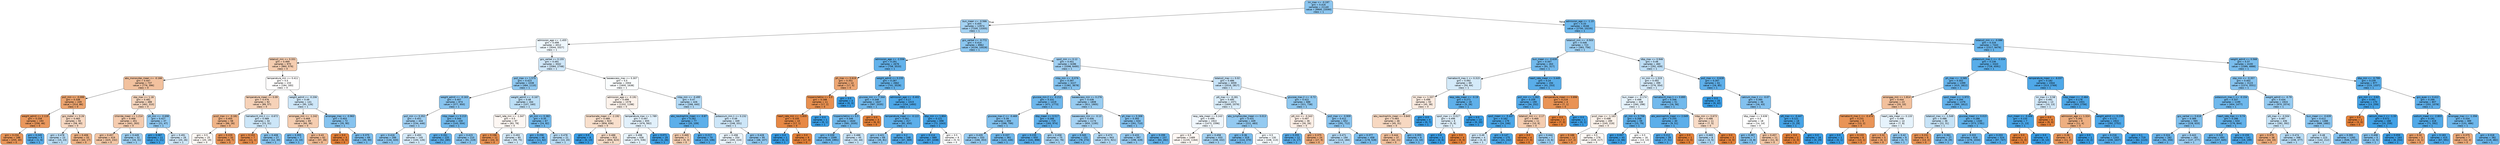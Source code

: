 digraph Tree {
node [shape=box, style="filled, rounded", color="black", fontname="helvetica"] ;
edge [fontname="helvetica"] ;
0 [label="inr_max <= -0.197\ngini = 0.416\nsamples = 21140\nvalue = [9900, 23590]\nclass = 1", fillcolor="#8cc6f0"] ;
1 [label="bun_mean <= -0.566\ngini = 0.455\nsamples = 12974\nvalue = [7200, 13355]\nclass = 1", fillcolor="#a4d2f3"] ;
0 -> 1 [labeldistance=2.5, labelangle=45, headlabel="True"] ;
2 [label="admission_age <= -1.455\ngini = 0.499\nsamples = 4012\nvalue = [3044, 3327]\nclass = 1", fillcolor="#eef7fd"] ;
1 -> 2 ;
3 [label="totalco2_min <= 0.331\ngini = 0.469\nsamples = 970\nvalue = [960, 579]\nclass = 0", fillcolor="#f5cdb0"] ;
2 -> 3 ;
4 [label="abs_monocytes_mean <= -0.166\ngini = 0.447\nsamples = 737\nvalue = [776, 396]\nclass = 0", fillcolor="#f2c19e"] ;
3 -> 4 ;
5 [label="po2_min <= -0.099\ngini = 0.338\nsamples = 249\nvalue = [314, 86]\nclass = 0", fillcolor="#eca46f"] ;
4 -> 5 ;
6 [label="weight_admit <= 2.119\ngini = 0.258\nsamples = 193\nvalue = [256, 46]\nclass = 0", fillcolor="#ea985d"] ;
5 -> 6 ;
7 [label="gini = 0.234\nsamples = 188\nvalue = [255, 40]\nclass = 0", fillcolor="#e99558"] ;
6 -> 7 ;
8 [label="gini = 0.245\nsamples = 5\nvalue = [1, 6]\nclass = 1", fillcolor="#5aade9"] ;
6 -> 8 ;
9 [label="gcs_motor <= 0.26\ngini = 0.483\nsamples = 56\nvalue = [58, 40]\nclass = 0", fillcolor="#f7d8c2"] ;
5 -> 9 ;
10 [label="gini = 0.478\nsamples = 23\nvalue = [15, 23]\nclass = 1", fillcolor="#baddf6"] ;
9 -> 10 ;
11 [label="gini = 0.406\nsamples = 33\nvalue = [43, 17]\nclass = 0", fillcolor="#efb387"] ;
9 -> 11 ;
12 [label="sbp_max <= 1.18\ngini = 0.481\nsamples = 488\nvalue = [462, 310]\nclass = 0", fillcolor="#f6d6be"] ;
4 -> 12 ;
13 [label="chloride_mean <= 1.214\ngini = 0.468\nsamples = 451\nvalue = [441, 263]\nclass = 0", fillcolor="#f5ccaf"] ;
12 -> 13 ;
14 [label="gini = 0.457\nsamples = 419\nvalue = [425, 232]\nclass = 0", fillcolor="#f3c6a5"] ;
13 -> 14 ;
15 [label="gini = 0.449\nsamples = 32\nvalue = [16, 31]\nclass = 1", fillcolor="#9fd0f2"] ;
13 -> 15 ;
16 [label="ph_min <= -0.698\ngini = 0.427\nsamples = 37\nvalue = [21, 47]\nclass = 1", fillcolor="#91c9f1"] ;
12 -> 16 ;
17 [label="gini = 0.087\nsamples = 11\nvalue = [1, 21]\nclass = 1", fillcolor="#42a2e6"] ;
16 -> 17 ;
18 [label="gini = 0.491\nsamples = 26\nvalue = [20, 26]\nclass = 1", fillcolor="#d1e8f9"] ;
16 -> 18 ;
19 [label="temperature_min <= 0.411\ngini = 0.5\nsamples = 233\nvalue = [184, 183]\nclass = 0", fillcolor="#fffefe"] ;
3 -> 19 ;
20 [label="temperature_mean <= 0.09\ngini = 0.476\nsamples = 92\nvalue = [89, 57]\nclass = 0", fillcolor="#f6d2b8"] ;
19 -> 20 ;
21 [label="pco2_max <= -0.181\ngini = 0.405\nsamples = 58\nvalue = [66, 26]\nclass = 0", fillcolor="#efb387"] ;
20 -> 21 ;
22 [label="gini = 0.5\nsamples = 25\nvalue = [20, 19]\nclass = 0", fillcolor="#fef9f5"] ;
21 -> 22 ;
23 [label="gini = 0.229\nsamples = 33\nvalue = [46, 7]\nclass = 0", fillcolor="#e99457"] ;
21 -> 23 ;
24 [label="hematocrit_min.1 <= -0.672\ngini = 0.489\nsamples = 34\nvalue = [23, 31]\nclass = 1", fillcolor="#cce6f8"] ;
20 -> 24 ;
25 [label="gini = 0.153\nsamples = 7\nvalue = [11, 1]\nclass = 0", fillcolor="#e78c4b"] ;
24 -> 25 ;
26 [label="gini = 0.408\nsamples = 27\nvalue = [12, 30]\nclass = 1", fillcolor="#88c4ef"] ;
24 -> 26 ;
27 [label="weight_admit <= -0.206\ngini = 0.49\nsamples = 141\nvalue = [95, 126]\nclass = 1", fillcolor="#cee7f9"] ;
19 -> 27 ;
28 [label="aniongap_min <= -1.242\ngini = 0.469\nsamples = 69\nvalue = [60, 36]\nclass = 0", fillcolor="#f5cdb0"] ;
27 -> 28 ;
29 [label="gini = 0.355\nsamples = 7\nvalue = [3, 10]\nclass = 1", fillcolor="#74baed"] ;
28 -> 29 ;
30 [label="gini = 0.43\nsamples = 62\nvalue = [57, 26]\nclass = 0", fillcolor="#f1ba93"] ;
28 -> 30 ;
31 [label="aniongap_max <= -0.963\ngini = 0.403\nsamples = 72\nvalue = [35, 90]\nclass = 1", fillcolor="#86c3ef"] ;
27 -> 31 ;
32 [label="gini = 0.0\nsamples = 3\nvalue = [5, 0]\nclass = 0", fillcolor="#e58139"] ;
31 -> 32 ;
33 [label="gini = 0.375\nsamples = 69\nvalue = [30, 90]\nclass = 1", fillcolor="#7bbeee"] ;
31 -> 33 ;
34 [label="gcs_verbal <= 0.155\ngini = 0.491\nsamples = 3042\nvalue = [2084, 2748]\nclass = 1", fillcolor="#cfe7f9"] ;
2 -> 34 ;
35 [label="po2_max <= 1.575\ngini = 0.423\nsamples = 1038\nvalue = [484, 1110]\nclass = 1", fillcolor="#8fc8f0"] ;
34 -> 35 ;
36 [label="weight_admit <= -0.163\ngini = 0.407\nsamples = 874\nvalue = [377, 950]\nclass = 1", fillcolor="#88c4ef"] ;
35 -> 36 ;
37 [label="po2_min <= 0.352\ngini = 0.451\nsamples = 444\nvalue = [234, 446]\nclass = 1", fillcolor="#a1d0f3"] ;
36 -> 37 ;
38 [label="gini = 0.416\nsamples = 299\nvalue = [134, 320]\nclass = 1", fillcolor="#8cc6f0"] ;
37 -> 38 ;
39 [label="gini = 0.493\nsamples = 145\nvalue = [100, 126]\nclass = 1", fillcolor="#d6ebfa"] ;
37 -> 39 ;
40 [label="mbp_mean <= 0.215\ngini = 0.344\nsamples = 430\nvalue = [143, 504]\nclass = 1", fillcolor="#71b9ec"] ;
36 -> 40 ;
41 [label="gini = 0.261\nsamples = 220\nvalue = [52, 285]\nclass = 1", fillcolor="#5dafea"] ;
40 -> 41 ;
42 [label="gini = 0.415\nsamples = 210\nvalue = [91, 219]\nclass = 1", fillcolor="#8bc6f0"] ;
40 -> 42 ;
43 [label="weight_admit <= -0.167\ngini = 0.48\nsamples = 164\nvalue = [107, 160]\nclass = 1", fillcolor="#bddff6"] ;
35 -> 43 ;
44 [label="heart_rate_min <= -1.047\ngini = 0.5\nsamples = 97\nvalue = [83, 78]\nclass = 0", fillcolor="#fdf7f3"] ;
43 -> 44 ;
45 [label="gini = 0.198\nsamples = 12\nvalue = [24, 3]\nclass = 0", fillcolor="#e89152"] ;
44 -> 45 ;
46 [label="gini = 0.493\nsamples = 85\nvalue = [59, 75]\nclass = 1", fillcolor="#d5eaf9"] ;
44 -> 46 ;
47 [label="ph_min <= 0.382\ngini = 0.35\nsamples = 67\nvalue = [24, 82]\nclass = 1", fillcolor="#73baed"] ;
43 -> 47 ;
48 [label="gini = 0.256\nsamples = 46\nvalue = [11, 62]\nclass = 1", fillcolor="#5caeea"] ;
47 -> 48 ;
49 [label="gini = 0.478\nsamples = 21\nvalue = [13, 20]\nclass = 1", fillcolor="#baddf6"] ;
47 -> 49 ;
50 [label="baseexcess_max <= 0.307\ngini = 0.5\nsamples = 2004\nvalue = [1600, 1638]\nclass = 1", fillcolor="#fafdfe"] ;
34 -> 50 ;
51 [label="admission_age <= -0.191\ngini = 0.499\nsamples = 1578\nvalue = [1332, 1198]\nclass = 0", fillcolor="#fcf2eb"] ;
50 -> 51 ;
52 [label="bicarbonate_mean <= -2.192\ngini = 0.489\nsamples = 923\nvalue = [856, 636]\nclass = 0", fillcolor="#f8dfcc"] ;
51 -> 52 ;
53 [label="gini = 0.0\nsamples = 8\nvalue = [0, 13]\nclass = 1", fillcolor="#399de5"] ;
52 -> 53 ;
54 [label="gini = 0.488\nsamples = 915\nvalue = [856, 623]\nclass = 0", fillcolor="#f8ddc9"] ;
52 -> 54 ;
55 [label="temperature_max <= 1.789\ngini = 0.497\nsamples = 655\nvalue = [476, 562]\nclass = 1", fillcolor="#e1f0fb"] ;
51 -> 55 ;
56 [label="gini = 0.498\nsamples = 636\nvalue = [475, 536]\nclass = 1", fillcolor="#e8f4fc"] ;
55 -> 56 ;
57 [label="gini = 0.071\nsamples = 19\nvalue = [1, 26]\nclass = 1", fillcolor="#41a1e6"] ;
55 -> 57 ;
58 [label="mbp_min <= -0.495\ngini = 0.47\nsamples = 426\nvalue = [268, 440]\nclass = 1", fillcolor="#b2d9f5"] ;
50 -> 58 ;
59 [label="abs_neutrophils_mean <= -0.87\ngini = 0.262\nsamples = 77\nvalue = [20, 109]\nclass = 1", fillcolor="#5dafea"] ;
58 -> 59 ;
60 [label="gini = 0.469\nsamples = 7\nvalue = [5, 3]\nclass = 0", fillcolor="#f5cdb0"] ;
59 -> 60 ;
61 [label="gini = 0.217\nsamples = 70\nvalue = [15, 106]\nclass = 1", fillcolor="#55abe9"] ;
59 -> 61 ;
62 [label="potassium_min.1 <= 0.232\ngini = 0.49\nsamples = 349\nvalue = [248, 331]\nclass = 1", fillcolor="#cde6f8"] ;
58 -> 62 ;
63 [label="gini = 0.498\nsamples = 254\nvalue = [200, 224]\nclass = 1", fillcolor="#eaf4fc"] ;
62 -> 63 ;
64 [label="gini = 0.428\nsamples = 95\nvalue = [48, 107]\nclass = 1", fillcolor="#92c9f1"] ;
62 -> 64 ;
65 [label="gcs_verbal <= -0.772\ngini = 0.414\nsamples = 8962\nvalue = [4156, 10028]\nclass = 1", fillcolor="#8bc6f0"] ;
1 -> 65 ;
66 [label="admission_age <= -2.556\ngini = 0.291\nsamples = 2676\nvalue = [758, 3533]\nclass = 1", fillcolor="#63b2eb"] ;
65 -> 66 ;
67 [label="ph_max <= 0.619\ngini = 0.351\nsamples = 14\nvalue = [17, 5]\nclass = 0", fillcolor="#eda673"] ;
66 -> 67 ;
68 [label="hispanic/latino <= 0.5\ngini = 0.188\nsamples = 11\nvalue = [17, 2]\nclass = 0", fillcolor="#e89050"] ;
67 -> 68 ;
69 [label="heart_rate_min <= -1.835\ngini = 0.105\nsamples = 10\nvalue = [17, 1]\nclass = 0", fillcolor="#e78845"] ;
68 -> 69 ;
70 [label="gini = 0.0\nsamples = 1\nvalue = [0, 1]\nclass = 1", fillcolor="#399de5"] ;
69 -> 70 ;
71 [label="gini = 0.0\nsamples = 9\nvalue = [17, 0]\nclass = 0", fillcolor="#e58139"] ;
69 -> 71 ;
72 [label="gini = 0.0\nsamples = 1\nvalue = [0, 1]\nclass = 1", fillcolor="#399de5"] ;
68 -> 72 ;
73 [label="gini = 0.0\nsamples = 3\nvalue = [0, 3]\nclass = 1", fillcolor="#399de5"] ;
67 -> 73 ;
74 [label="weight_admit <= 0.235\ngini = 0.287\nsamples = 2662\nvalue = [741, 3528]\nclass = 1", fillcolor="#63b2ea"] ;
66 -> 74 ;
75 [label="glucose_min <= 7.344\ngini = 0.348\nsamples = 1647\nvalue = [587, 2035]\nclass = 1", fillcolor="#72b9ec"] ;
74 -> 75 ;
76 [label="hispanic/latino <= 0.5\ngini = 0.346\nsamples = 1644\nvalue = [581, 2035]\nclass = 1", fillcolor="#72b9ec"] ;
75 -> 76 ;
77 [label="gini = 0.339\nsamples = 1599\nvalue = [549, 1991]\nclass = 1", fillcolor="#70b8ec"] ;
76 -> 77 ;
78 [label="gini = 0.488\nsamples = 45\nvalue = [32, 44]\nclass = 1", fillcolor="#c9e4f8"] ;
76 -> 78 ;
79 [label="gini = 0.0\nsamples = 3\nvalue = [6, 0]\nclass = 0", fillcolor="#e58139"] ;
75 -> 79 ;
80 [label="admission_age <= -0.402\ngini = 0.17\nsamples = 1015\nvalue = [154, 1493]\nclass = 1", fillcolor="#4da7e8"] ;
74 -> 80 ;
81 [label="temperature_mean <= -0.122\ngini = 0.261\nsamples = 317\nvalue = [82, 450]\nclass = 1", fillcolor="#5dafea"] ;
80 -> 81 ;
82 [label="gini = 0.421\nsamples = 69\nvalue = [35, 81]\nclass = 1", fillcolor="#8fc7f0"] ;
81 -> 82 ;
83 [label="gini = 0.2\nsamples = 248\nvalue = [47, 369]\nclass = 1", fillcolor="#52a9e8"] ;
81 -> 83 ;
84 [label="dbp_min <= 1.804\ngini = 0.121\nsamples = 698\nvalue = [72, 1043]\nclass = 1", fillcolor="#47a4e7"] ;
80 -> 84 ;
85 [label="gini = 0.114\nsamples = 689\nvalue = [67, 1038]\nclass = 1", fillcolor="#46a3e7"] ;
84 -> 85 ;
86 [label="gini = 0.5\nsamples = 9\nvalue = [5, 5]\nclass = 0", fillcolor="#ffffff"] ;
84 -> 86 ;
87 [label="spo2_min <= 0.12\ngini = 0.451\nsamples = 6286\nvalue = [3398, 6495]\nclass = 1", fillcolor="#a1d0f3"] ;
65 -> 87 ;
88 [label="mbp_min <= -0.076\ngini = 0.397\nsamples = 3227\nvalue = [1382, 3678]\nclass = 1", fillcolor="#83c2ef"] ;
87 -> 88 ;
89 [label="glucose_min.2 <= -0.212\ngini = 0.332\nsamples = 1419\nvalue = [471, 1773]\nclass = 1", fillcolor="#6eb7ec"] ;
88 -> 89 ;
90 [label="glucose_max.2 <= -0.469\ngini = 0.39\nsamples = 694\nvalue = [288, 799]\nclass = 1", fillcolor="#80c0ee"] ;
89 -> 90 ;
91 [label="gini = 0.435\nsamples = 333\nvalue = [166, 353]\nclass = 1", fillcolor="#96cbf1"] ;
90 -> 91 ;
92 [label="gini = 0.337\nsamples = 361\nvalue = [122, 446]\nclass = 1", fillcolor="#6fb8ec"] ;
90 -> 92 ;
93 [label="dbp_mean <= 0.517\ngini = 0.266\nsamples = 725\nvalue = [183, 974]\nclass = 1", fillcolor="#5eafea"] ;
89 -> 93 ;
94 [label="gini = 0.235\nsamples = 650\nvalue = [141, 898]\nclass = 1", fillcolor="#58ace9"] ;
93 -> 94 ;
95 [label="gini = 0.458\nsamples = 75\nvalue = [42, 76]\nclass = 1", fillcolor="#a6d3f3"] ;
93 -> 95 ;
96 [label="baseexcess_min <= 0.276\ngini = 0.438\nsamples = 1808\nvalue = [911, 1905]\nclass = 1", fillcolor="#98ccf1"] ;
88 -> 96 ;
97 [label="baseexcess_min <= -0.13\ngini = 0.456\nsamples = 1174\nvalue = [650, 1195]\nclass = 1", fillcolor="#a5d2f3"] ;
96 -> 97 ;
98 [label="gini = 0.345\nsamples = 231\nvalue = [78, 274]\nclass = 1", fillcolor="#71b9ec"] ;
97 -> 98 ;
99 [label="gini = 0.473\nsamples = 943\nvalue = [572, 921]\nclass = 1", fillcolor="#b4daf5"] ;
97 -> 99 ;
100 [label="ph_max <= 0.308\ngini = 0.393\nsamples = 634\nvalue = [261, 710]\nclass = 1", fillcolor="#82c1ef"] ;
96 -> 100 ;
101 [label="gini = 0.433\nsamples = 397\nvalue = [198, 428]\nclass = 1", fillcolor="#95caf1"] ;
100 -> 101 ;
102 [label="gini = 0.299\nsamples = 237\nvalue = [63, 282]\nclass = 1", fillcolor="#65b3eb"] ;
100 -> 102 ;
103 [label="totalco2_max <= 0.02\ngini = 0.486\nsamples = 3059\nvalue = [2016, 2817]\nclass = 1", fillcolor="#c7e3f8"] ;
87 -> 103 ;
104 [label="ptt_max <= -0.281\ngini = 0.495\nsamples = 2371\nvalue = [1695, 2079]\nclass = 1", fillcolor="#daedfa"] ;
103 -> 104 ;
105 [label="resp_rate_mean <= 0.243\ngini = 0.499\nsamples = 1922\nvalue = [1473, 1596]\nclass = 1", fillcolor="#f0f7fd"] ;
104 -> 105 ;
106 [label="gini = 0.5\nsamples = 1489\nvalue = [1235, 1164]\nclass = 0", fillcolor="#fef8f4"] ;
105 -> 106 ;
107 [label="gini = 0.458\nsamples = 433\nvalue = [238, 432]\nclass = 1", fillcolor="#a6d3f3"] ;
105 -> 107 ;
108 [label="abs_lymphocytes_mean <= 0.013\ngini = 0.431\nsamples = 449\nvalue = [222, 483]\nclass = 1", fillcolor="#94caf1"] ;
104 -> 108 ;
109 [label="gini = 0.36\nsamples = 319\nvalue = [114, 370]\nclass = 1", fillcolor="#76bbed"] ;
108 -> 109 ;
110 [label="gini = 0.5\nsamples = 130\nvalue = [108, 113]\nclass = 1", fillcolor="#f6fbfe"] ;
108 -> 110 ;
111 [label="glucose_max.2 <= -0.72\ngini = 0.422\nsamples = 688\nvalue = [321, 738]\nclass = 1", fillcolor="#8fc8f0"] ;
103 -> 111 ;
112 [label="ptt_min <= -0.343\ngini = 0.497\nsamples = 36\nvalue = [30, 26]\nclass = 0", fillcolor="#fceee5"] ;
111 -> 112 ;
113 [label="gini = 0.255\nsamples = 12\nvalue = [3, 17]\nclass = 1", fillcolor="#5caeea"] ;
112 -> 113 ;
114 [label="gini = 0.375\nsamples = 24\nvalue = [27, 9]\nclass = 0", fillcolor="#eeab7b"] ;
112 -> 114 ;
115 [label="po2_max <= -0.909\ngini = 0.412\nsamples = 652\nvalue = [291, 712]\nclass = 1", fillcolor="#8ac5f0"] ;
111 -> 115 ;
116 [label="gini = 0.471\nsamples = 194\nvalue = [113, 184]\nclass = 1", fillcolor="#b3d9f5"] ;
115 -> 116 ;
117 [label="gini = 0.377\nsamples = 458\nvalue = [178, 528]\nclass = 1", fillcolor="#7cbeee"] ;
115 -> 117 ;
118 [label="admission_age <= -1.15\ngini = 0.33\nsamples = 8166\nvalue = [2700, 10235]\nclass = 1", fillcolor="#6db7ec"] ;
0 -> 118 [labeldistance=2.5, labelangle=-45, headlabel="False"] ;
119 [label="totalco2_min <= -0.503\ngini = 0.446\nsamples = 723\nvalue = [383, 756]\nclass = 1", fillcolor="#9dcff2"] ;
118 -> 119 ;
120 [label="bun_mean <= -0.639\ngini = 0.347\nsamples = 263\nvalue = [91, 317]\nclass = 1", fillcolor="#72b9ec"] ;
119 -> 120 ;
121 [label="hematocrit_max.1 <= 0.315\ngini = 0.492\nsamples = 69\nvalue = [50, 64]\nclass = 1", fillcolor="#d4eaf9"] ;
120 -> 121 ;
122 [label="inr_max <= 1.337\ngini = 0.496\nsamples = 50\nvalue = [45, 38]\nclass = 0", fillcolor="#fbebe0"] ;
121 -> 122 ;
123 [label="abs_neutrophils_mean <= 0.845\ngini = 0.483\nsamples = 46\nvalue = [45, 31]\nclass = 0", fillcolor="#f7d8c1"] ;
122 -> 123 ;
124 [label="gini = 0.444\nsamples = 37\nvalue = [42, 21]\nclass = 0", fillcolor="#f2c09c"] ;
123 -> 124 ;
125 [label="gini = 0.355\nsamples = 9\nvalue = [3, 10]\nclass = 1", fillcolor="#74baed"] ;
123 -> 125 ;
126 [label="gini = 0.0\nsamples = 4\nvalue = [0, 7]\nclass = 1", fillcolor="#399de5"] ;
122 -> 126 ;
127 [label="resp_rate_mean <= -0.19\ngini = 0.271\nsamples = 19\nvalue = [5, 26]\nclass = 1", fillcolor="#5fb0ea"] ;
121 -> 127 ;
128 [label="spo2_max <= 0.017\ngini = 0.496\nsamples = 6\nvalue = [5, 6]\nclass = 1", fillcolor="#deeffb"] ;
127 -> 128 ;
129 [label="gini = 0.0\nsamples = 2\nvalue = [0, 6]\nclass = 1", fillcolor="#399de5"] ;
128 -> 129 ;
130 [label="gini = 0.0\nsamples = 4\nvalue = [5, 0]\nclass = 0", fillcolor="#e58139"] ;
128 -> 130 ;
131 [label="gini = 0.0\nsamples = 13\nvalue = [0, 20]\nclass = 1", fillcolor="#399de5"] ;
127 -> 131 ;
132 [label="heart_rate_mean <= 3.449\ngini = 0.24\nsamples = 194\nvalue = [41, 253]\nclass = 1", fillcolor="#59ade9"] ;
120 -> 132 ;
133 [label="po2_min <= 1.262\ngini = 0.209\nsamples = 190\nvalue = [34, 252]\nclass = 1", fillcolor="#54aae9"] ;
132 -> 133 ;
134 [label="spo2_mean <= -5.437\ngini = 0.162\nsamples = 179\nvalue = [24, 246]\nclass = 1", fillcolor="#4ca7e8"] ;
133 -> 134 ;
135 [label="gini = 0.49\nsamples = 4\nvalue = [3, 4]\nclass = 1", fillcolor="#cee6f8"] ;
134 -> 135 ;
136 [label="gini = 0.147\nsamples = 175\nvalue = [21, 242]\nclass = 1", fillcolor="#4aa6e7"] ;
134 -> 136 ;
137 [label="totalco2_min <= -2.17\ngini = 0.469\nsamples = 11\nvalue = [10, 6]\nclass = 0", fillcolor="#f5cdb0"] ;
133 -> 137 ;
138 [label="gini = 0.0\nsamples = 4\nvalue = [7, 0]\nclass = 0", fillcolor="#e58139"] ;
137 -> 138 ;
139 [label="gini = 0.444\nsamples = 7\nvalue = [3, 6]\nclass = 1", fillcolor="#9ccef2"] ;
137 -> 139 ;
140 [label="temperature_mean <= 0.896\ngini = 0.219\nsamples = 4\nvalue = [7, 1]\nclass = 0", fillcolor="#e99355"] ;
132 -> 140 ;
141 [label="gini = 0.0\nsamples = 3\nvalue = [7, 0]\nclass = 0", fillcolor="#e58139"] ;
140 -> 141 ;
142 [label="gini = 0.0\nsamples = 1\nvalue = [0, 1]\nclass = 1", fillcolor="#399de5"] ;
140 -> 142 ;
143 [label="dbp_max <= 0.946\ngini = 0.48\nsamples = 460\nvalue = [292, 439]\nclass = 1", fillcolor="#bddef6"] ;
119 -> 143 ;
144 [label="inr_min <= 1.319\ngini = 0.492\nsamples = 399\nvalue = [276, 354]\nclass = 1", fillcolor="#d3e9f9"] ;
143 -> 144 ;
145 [label="bun_mean <= -0.174\ngini = 0.498\nsamples = 348\nvalue = [260, 298]\nclass = 1", fillcolor="#e6f3fc"] ;
144 -> 145 ;
146 [label="pco2_max <= -1.163\ngini = 0.498\nsamples = 289\nvalue = [245, 219]\nclass = 0", fillcolor="#fcf2ea"] ;
145 -> 146 ;
147 [label="gini = 0.188\nsamples = 13\nvalue = [17, 2]\nclass = 0", fillcolor="#e89050"] ;
146 -> 147 ;
148 [label="gini = 0.5\nsamples = 276\nvalue = [228, 217]\nclass = 0", fillcolor="#fef9f5"] ;
146 -> 148 ;
149 [label="ph_min <= 0.706\ngini = 0.268\nsamples = 59\nvalue = [15, 79]\nclass = 1", fillcolor="#5fb0ea"] ;
145 -> 149 ;
150 [label="gini = 0.057\nsamples = 43\nvalue = [2, 66]\nclass = 1", fillcolor="#3fa0e6"] ;
149 -> 150 ;
151 [label="gini = 0.5\nsamples = 16\nvalue = [13, 13]\nclass = 0", fillcolor="#ffffff"] ;
149 -> 151 ;
152 [label="hematocrit_max.1 <= 0.895\ngini = 0.346\nsamples = 51\nvalue = [16, 56]\nclass = 1", fillcolor="#72b9ec"] ;
144 -> 152 ;
153 [label="abs_eosinophils_mean <= 2.049\ngini = 0.255\nsamples = 40\nvalue = [9, 51]\nclass = 1", fillcolor="#5caeea"] ;
152 -> 153 ;
154 [label="gini = 0.212\nsamples = 39\nvalue = [7, 51]\nclass = 1", fillcolor="#54aae9"] ;
153 -> 154 ;
155 [label="gini = 0.0\nsamples = 1\nvalue = [2, 0]\nclass = 0", fillcolor="#e58139"] ;
153 -> 155 ;
156 [label="mbp_min <= 0.673\ngini = 0.486\nsamples = 11\nvalue = [7, 5]\nclass = 0", fillcolor="#f8dbc6"] ;
152 -> 156 ;
157 [label="gini = 0.469\nsamples = 8\nvalue = [3, 5]\nclass = 1", fillcolor="#b0d8f5"] ;
156 -> 157 ;
158 [label="gini = 0.0\nsamples = 3\nvalue = [4, 0]\nclass = 0", fillcolor="#e58139"] ;
156 -> 158 ;
159 [label="po2_max <= -0.628\ngini = 0.267\nsamples = 61\nvalue = [16, 85]\nclass = 1", fillcolor="#5eafea"] ;
143 -> 159 ;
160 [label="gini = 0.0\nsamples = 25\nvalue = [0, 42]\nclass = 1", fillcolor="#399de5"] ;
159 -> 160 ;
161 [label="calcium_max.1 <= -0.07\ngini = 0.395\nsamples = 36\nvalue = [16, 43]\nclass = 1", fillcolor="#83c1ef"] ;
159 -> 161 ;
162 [label="dbp_mean <= 0.636\ngini = 0.5\nsamples = 18\nvalue = [14, 14]\nclass = 0", fillcolor="#ffffff"] ;
161 -> 162 ;
163 [label="gini = 0.397\nsamples = 7\nvalue = [3, 8]\nclass = 1", fillcolor="#83c2ef"] ;
162 -> 163 ;
164 [label="gini = 0.457\nsamples = 11\nvalue = [11, 6]\nclass = 0", fillcolor="#f3c6a5"] ;
162 -> 164 ;
165 [label="ptt_max <= -0.447\ngini = 0.121\nsamples = 18\nvalue = [2, 29]\nclass = 1", fillcolor="#47a4e7"] ;
161 -> 165 ;
166 [label="gini = 0.0\nsamples = 2\nvalue = [2, 0]\nclass = 0", fillcolor="#e58139"] ;
165 -> 166 ;
167 [label="gini = 0.0\nsamples = 16\nvalue = [0, 29]\nclass = 1", fillcolor="#399de5"] ;
165 -> 167 ;
168 [label="totalco2_min <= -0.086\ngini = 0.316\nsamples = 7443\nvalue = [2317, 9479]\nclass = 1", fillcolor="#69b5eb"] ;
118 -> 168 ;
169 [label="potassium_max.1 <= -0.034\ngini = 0.236\nsamples = 3343\nvalue = [728, 4591]\nclass = 1", fillcolor="#58ade9"] ;
168 -> 169 ;
170 [label="ph_max <= -3.585\ngini = 0.302\nsamples = 1399\nvalue = [415, 1822]\nclass = 1", fillcolor="#66b3eb"] ;
169 -> 170 ;
171 [label="aniongap_min <= 1.814\ngini = 0.444\nsamples = 23\nvalue = [20, 10]\nclass = 0", fillcolor="#f2c09c"] ;
170 -> 171 ;
172 [label="hematocrit_max.1 <= -0.474\ngini = 0.231\nsamples = 9\nvalue = [13, 2]\nclass = 0", fillcolor="#e99457"] ;
171 -> 172 ;
173 [label="gini = 0.0\nsamples = 1\nvalue = [0, 1]\nclass = 1", fillcolor="#399de5"] ;
172 -> 173 ;
174 [label="gini = 0.133\nsamples = 8\nvalue = [13, 1]\nclass = 0", fillcolor="#e78b48"] ;
172 -> 174 ;
175 [label="heart_rate_mean <= 0.133\ngini = 0.498\nsamples = 14\nvalue = [7, 8]\nclass = 1", fillcolor="#e6f3fc"] ;
171 -> 175 ;
176 [label="gini = 0.32\nsamples = 5\nvalue = [4, 1]\nclass = 0", fillcolor="#eca06a"] ;
175 -> 176 ;
177 [label="gini = 0.42\nsamples = 9\nvalue = [3, 7]\nclass = 1", fillcolor="#8ec7f0"] ;
175 -> 177 ;
178 [label="spo2_mean <= -1.972\ngini = 0.294\nsamples = 1376\nvalue = [395, 1812]\nclass = 1", fillcolor="#64b2eb"] ;
170 -> 178 ;
179 [label="totalco2_max <= -1.549\ngini = 0.486\nsamples = 36\nvalue = [22, 31]\nclass = 1", fillcolor="#c6e3f7"] ;
178 -> 179 ;
180 [label="gini = 0.231\nsamples = 9\nvalue = [13, 2]\nclass = 0", fillcolor="#e99457"] ;
179 -> 180 ;
181 [label="gini = 0.361\nsamples = 27\nvalue = [9, 29]\nclass = 1", fillcolor="#76bbed"] ;
179 -> 181 ;
182 [label="glucose_mean <= 0.015\ngini = 0.286\nsamples = 1340\nvalue = [373, 1781]\nclass = 1", fillcolor="#62b2ea"] ;
178 -> 182 ;
183 [label="gini = 0.333\nsamples = 816\nvalue = [276, 1034]\nclass = 1", fillcolor="#6eb7ec"] ;
182 -> 183 ;
184 [label="gini = 0.203\nsamples = 524\nvalue = [97, 747]\nclass = 1", fillcolor="#53aae8"] ;
182 -> 184 ;
185 [label="temperature_mean <= -6.037\ngini = 0.182\nsamples = 1944\nvalue = [313, 2769]\nclass = 1", fillcolor="#4fa8e8"] ;
169 -> 185 ;
186 [label="inr_max <= 0.58\ngini = 0.491\nsamples = 13\nvalue = [10, 13]\nclass = 1", fillcolor="#d1e8f9"] ;
185 -> 186 ;
187 [label="bun_mean <= -0.406\ngini = 0.133\nsamples = 7\nvalue = [1, 13]\nclass = 1", fillcolor="#48a5e7"] ;
186 -> 187 ;
188 [label="gini = 0.0\nsamples = 1\nvalue = [1, 0]\nclass = 0", fillcolor="#e58139"] ;
187 -> 188 ;
189 [label="gini = 0.0\nsamples = 6\nvalue = [0, 13]\nclass = 1", fillcolor="#399de5"] ;
187 -> 189 ;
190 [label="gini = 0.0\nsamples = 6\nvalue = [9, 0]\nclass = 0", fillcolor="#e58139"] ;
186 -> 190 ;
191 [label="mbp_mean <= -2.464\ngini = 0.178\nsamples = 1931\nvalue = [303, 2756]\nclass = 1", fillcolor="#4fa8e8"] ;
185 -> 191 ;
192 [label="admission_age <= 1.324\ngini = 0.391\nsamples = 9\nvalue = [11, 4]\nclass = 0", fillcolor="#eeaf81"] ;
191 -> 192 ;
193 [label="gini = 0.26\nsamples = 8\nvalue = [11, 2]\nclass = 0", fillcolor="#ea985d"] ;
192 -> 193 ;
194 [label="gini = 0.0\nsamples = 1\nvalue = [0, 2]\nclass = 1", fillcolor="#399de5"] ;
192 -> 194 ;
195 [label="weight_admit <= 0.239\ngini = 0.173\nsamples = 1922\nvalue = [292, 2752]\nclass = 1", fillcolor="#4ea7e8"] ;
191 -> 195 ;
196 [label="gini = 0.216\nsamples = 1203\nvalue = [230, 1637]\nclass = 1", fillcolor="#55abe9"] ;
195 -> 196 ;
197 [label="gini = 0.1\nsamples = 719\nvalue = [62, 1115]\nclass = 1", fillcolor="#44a2e6"] ;
195 -> 197 ;
198 [label="weight_admit <= 0.568\ngini = 0.37\nsamples = 4100\nvalue = [1589, 4888]\nclass = 1", fillcolor="#79bded"] ;
168 -> 198 ;
199 [label="sbp_min <= -0.357\ngini = 0.402\nsamples = 3123\nvalue = [1374, 3551]\nclass = 1", fillcolor="#86c3ef"] ;
198 -> 199 ;
200 [label="potassium_max.1 <= -0.154\ngini = 0.337\nsamples = 1199\nvalue = [404, 1477]\nclass = 1", fillcolor="#6fb8ec"] ;
199 -> 200 ;
201 [label="gcs_verbal <= 0.618\ngini = 0.389\nsamples = 565\nvalue = [228, 633]\nclass = 1", fillcolor="#80c0ee"] ;
200 -> 201 ;
202 [label="gini = 0.324\nsamples = 282\nvalue = [91, 356]\nclass = 1", fillcolor="#6cb6ec"] ;
201 -> 202 ;
203 [label="gini = 0.443\nsamples = 283\nvalue = [137, 277]\nclass = 1", fillcolor="#9bcdf2"] ;
201 -> 203 ;
204 [label="heart_rate_max <= 0.74\ngini = 0.286\nsamples = 634\nvalue = [176, 844]\nclass = 1", fillcolor="#62b1ea"] ;
200 -> 204 ;
205 [label="gini = 0.315\nsamples = 493\nvalue = [157, 645]\nclass = 1", fillcolor="#69b5eb"] ;
204 -> 205 ;
206 [label="gini = 0.159\nsamples = 141\nvalue = [19, 199]\nclass = 1", fillcolor="#4ca6e7"] ;
204 -> 206 ;
207 [label="weight_admit <= -0.79\ngini = 0.434\nsamples = 1924\nvalue = [970, 2074]\nclass = 1", fillcolor="#96cbf1"] ;
199 -> 207 ;
208 [label="ptt_max <= -0.504\ngini = 0.487\nsamples = 436\nvalue = [282, 392]\nclass = 1", fillcolor="#c7e4f8"] ;
207 -> 208 ;
209 [label="gini = 0.379\nsamples = 38\nvalue = [44, 15]\nclass = 0", fillcolor="#eeac7c"] ;
208 -> 209 ;
210 [label="gini = 0.474\nsamples = 398\nvalue = [238, 377]\nclass = 1", fillcolor="#b6dbf5"] ;
208 -> 210 ;
211 [label="bun_mean <= -0.639\ngini = 0.412\nsamples = 1488\nvalue = [688, 1682]\nclass = 1", fillcolor="#8ac5f0"] ;
207 -> 211 ;
212 [label="gini = 0.48\nsamples = 223\nvalue = [142, 212]\nclass = 1", fillcolor="#bedff6"] ;
211 -> 212 ;
213 [label="gini = 0.395\nsamples = 1265\nvalue = [546, 1470]\nclass = 1", fillcolor="#83c1ef"] ;
211 -> 213 ;
214 [label="dbp_min <= -0.799\ngini = 0.239\nsamples = 977\nvalue = [215, 1337]\nclass = 1", fillcolor="#59ade9"] ;
198 -> 214 ;
215 [label="gcs_min <= -3.62\ngini = 0.091\nsamples = 170\nvalue = [13, 259]\nclass = 1", fillcolor="#43a2e6"] ;
214 -> 215 ;
216 [label="gini = 0.0\nsamples = 2\nvalue = [3, 0]\nclass = 0", fillcolor="#e58139"] ;
215 -> 216 ;
217 [label="calcium_max.1 <= -1.33\ngini = 0.072\nsamples = 168\nvalue = [10, 259]\nclass = 1", fillcolor="#41a1e6"] ;
215 -> 217 ;
218 [label="gini = 0.408\nsamples = 5\nvalue = [2, 5]\nclass = 1", fillcolor="#88c4ef"] ;
217 -> 218 ;
219 [label="gini = 0.059\nsamples = 163\nvalue = [8, 254]\nclass = 1", fillcolor="#3fa0e6"] ;
217 -> 219 ;
220 [label="gcs_eyes <= 0.412\ngini = 0.266\nsamples = 807\nvalue = [202, 1078]\nclass = 1", fillcolor="#5eafea"] ;
214 -> 220 ;
221 [label="sodium_mean <= -2.803\ngini = 0.191\nsamples = 418\nvalue = [71, 592]\nclass = 1", fillcolor="#51a9e8"] ;
220 -> 221 ;
222 [label="gini = 0.32\nsamples = 3\nvalue = [4, 1]\nclass = 0", fillcolor="#eca06a"] ;
221 -> 222 ;
223 [label="gini = 0.183\nsamples = 415\nvalue = [67, 591]\nclass = 1", fillcolor="#4fa8e8"] ;
221 -> 223 ;
224 [label="aniongap_max <= -1.356\ngini = 0.334\nsamples = 389\nvalue = [131, 486]\nclass = 1", fillcolor="#6eb7ec"] ;
220 -> 224 ;
225 [label="gini = 0.375\nsamples = 7\nvalue = [12, 4]\nclass = 0", fillcolor="#eeab7b"] ;
224 -> 225 ;
226 [label="gini = 0.318\nsamples = 382\nvalue = [119, 482]\nclass = 1", fillcolor="#6ab5eb"] ;
224 -> 226 ;
}